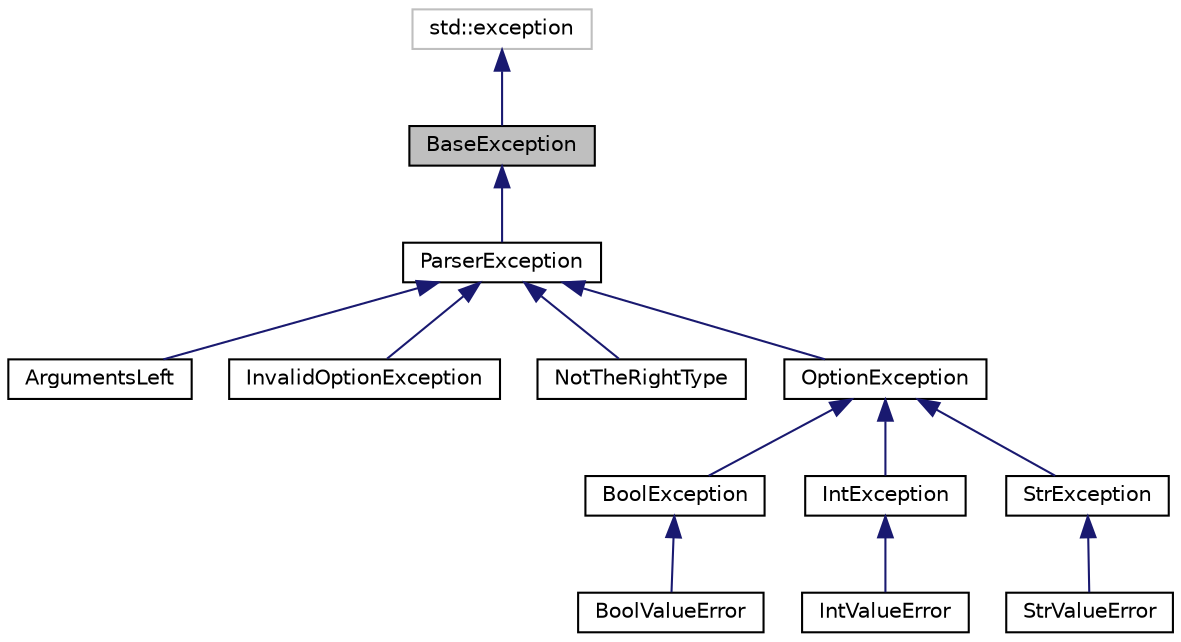 digraph "BaseException"
{
  edge [fontname="Helvetica",fontsize="10",labelfontname="Helvetica",labelfontsize="10"];
  node [fontname="Helvetica",fontsize="10",shape=record];
  Node1 [label="BaseException",height=0.2,width=0.4,color="black", fillcolor="grey75", style="filled" fontcolor="black"];
  Node2 -> Node1 [dir="back",color="midnightblue",fontsize="10",style="solid",fontname="Helvetica"];
  Node2 [label="std::exception",height=0.2,width=0.4,color="grey75", fillcolor="white", style="filled"];
  Node1 -> Node3 [dir="back",color="midnightblue",fontsize="10",style="solid",fontname="Helvetica"];
  Node3 [label="ParserException",height=0.2,width=0.4,color="black", fillcolor="white", style="filled",URL="$df/d55/classParserException.html"];
  Node3 -> Node4 [dir="back",color="midnightblue",fontsize="10",style="solid",fontname="Helvetica"];
  Node4 [label="ArgumentsLeft",height=0.2,width=0.4,color="black", fillcolor="white", style="filled",URL="$d3/df9/classArgumentsLeft.html"];
  Node3 -> Node5 [dir="back",color="midnightblue",fontsize="10",style="solid",fontname="Helvetica"];
  Node5 [label="InvalidOptionException",height=0.2,width=0.4,color="black", fillcolor="white", style="filled",URL="$d3/dd9/classInvalidOptionException.html"];
  Node3 -> Node6 [dir="back",color="midnightblue",fontsize="10",style="solid",fontname="Helvetica"];
  Node6 [label="NotTheRightType",height=0.2,width=0.4,color="black", fillcolor="white", style="filled",URL="$d7/d38/classNotTheRightType.html"];
  Node3 -> Node7 [dir="back",color="midnightblue",fontsize="10",style="solid",fontname="Helvetica"];
  Node7 [label="OptionException",height=0.2,width=0.4,color="black", fillcolor="white", style="filled",URL="$d5/db4/classOptionException.html"];
  Node7 -> Node8 [dir="back",color="midnightblue",fontsize="10",style="solid",fontname="Helvetica"];
  Node8 [label="BoolException",height=0.2,width=0.4,color="black", fillcolor="white", style="filled",URL="$d6/d1d/classBoolException.html"];
  Node8 -> Node9 [dir="back",color="midnightblue",fontsize="10",style="solid",fontname="Helvetica"];
  Node9 [label="BoolValueError",height=0.2,width=0.4,color="black", fillcolor="white", style="filled",URL="$d7/d84/classBoolValueError.html"];
  Node7 -> Node10 [dir="back",color="midnightblue",fontsize="10",style="solid",fontname="Helvetica"];
  Node10 [label="IntException",height=0.2,width=0.4,color="black", fillcolor="white", style="filled",URL="$d6/d2b/classIntException.html"];
  Node10 -> Node11 [dir="back",color="midnightblue",fontsize="10",style="solid",fontname="Helvetica"];
  Node11 [label="IntValueError",height=0.2,width=0.4,color="black", fillcolor="white", style="filled",URL="$d7/d01/classIntValueError.html"];
  Node7 -> Node12 [dir="back",color="midnightblue",fontsize="10",style="solid",fontname="Helvetica"];
  Node12 [label="StrException",height=0.2,width=0.4,color="black", fillcolor="white", style="filled",URL="$d2/d19/classStrException.html"];
  Node12 -> Node13 [dir="back",color="midnightblue",fontsize="10",style="solid",fontname="Helvetica"];
  Node13 [label="StrValueError",height=0.2,width=0.4,color="black", fillcolor="white", style="filled",URL="$da/da6/classStrValueError.html"];
}
